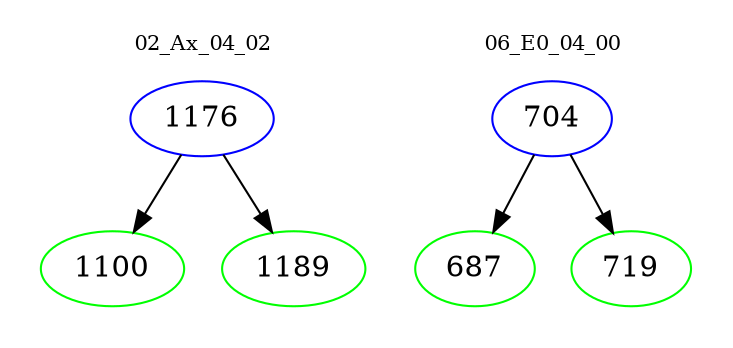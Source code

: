 digraph{
subgraph cluster_0 {
color = white
label = "02_Ax_04_02";
fontsize=10;
T0_1176 [label="1176", color="blue"]
T0_1176 -> T0_1100 [color="black"]
T0_1100 [label="1100", color="green"]
T0_1176 -> T0_1189 [color="black"]
T0_1189 [label="1189", color="green"]
}
subgraph cluster_1 {
color = white
label = "06_E0_04_00";
fontsize=10;
T1_704 [label="704", color="blue"]
T1_704 -> T1_687 [color="black"]
T1_687 [label="687", color="green"]
T1_704 -> T1_719 [color="black"]
T1_719 [label="719", color="green"]
}
}
